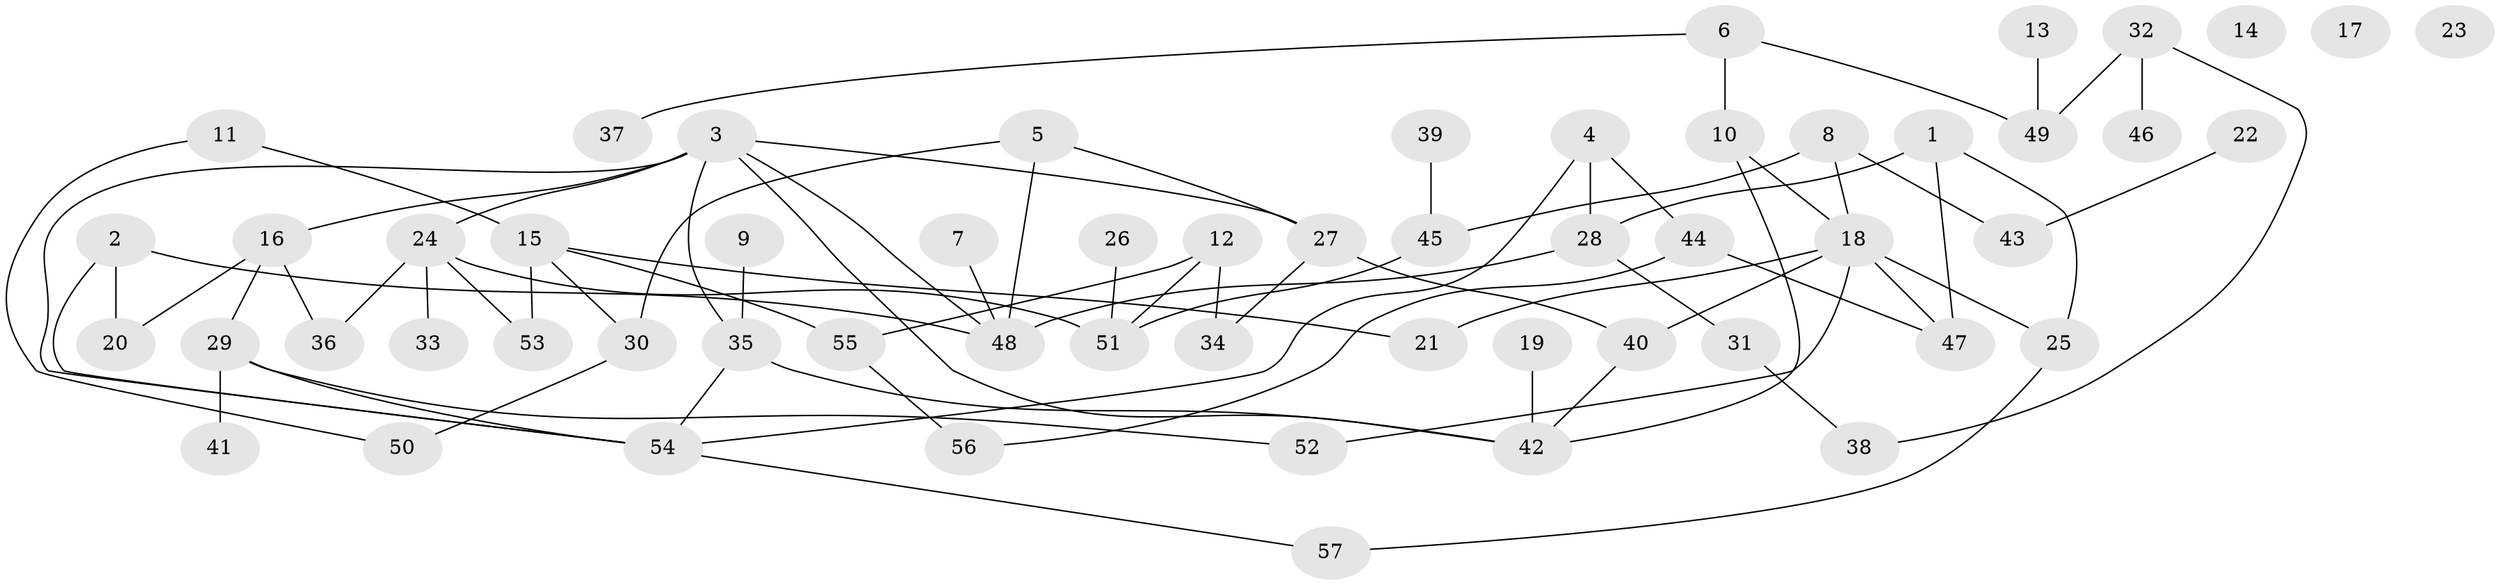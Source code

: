 // Generated by graph-tools (version 1.1) at 2025/00/03/09/25 03:00:48]
// undirected, 57 vertices, 76 edges
graph export_dot {
graph [start="1"]
  node [color=gray90,style=filled];
  1;
  2;
  3;
  4;
  5;
  6;
  7;
  8;
  9;
  10;
  11;
  12;
  13;
  14;
  15;
  16;
  17;
  18;
  19;
  20;
  21;
  22;
  23;
  24;
  25;
  26;
  27;
  28;
  29;
  30;
  31;
  32;
  33;
  34;
  35;
  36;
  37;
  38;
  39;
  40;
  41;
  42;
  43;
  44;
  45;
  46;
  47;
  48;
  49;
  50;
  51;
  52;
  53;
  54;
  55;
  56;
  57;
  1 -- 25;
  1 -- 28;
  1 -- 47;
  2 -- 20;
  2 -- 48;
  2 -- 54;
  3 -- 16;
  3 -- 24;
  3 -- 27;
  3 -- 35;
  3 -- 42;
  3 -- 48;
  3 -- 54;
  4 -- 28;
  4 -- 44;
  4 -- 54;
  5 -- 27;
  5 -- 30;
  5 -- 48;
  6 -- 10;
  6 -- 37;
  6 -- 49;
  7 -- 48;
  8 -- 18;
  8 -- 43;
  8 -- 45;
  9 -- 35;
  10 -- 18;
  10 -- 42;
  11 -- 15;
  11 -- 50;
  12 -- 34;
  12 -- 51;
  12 -- 55;
  13 -- 49;
  15 -- 21;
  15 -- 30;
  15 -- 53;
  15 -- 55;
  16 -- 20;
  16 -- 29;
  16 -- 36;
  18 -- 21;
  18 -- 25;
  18 -- 40;
  18 -- 47;
  18 -- 52;
  19 -- 42;
  22 -- 43;
  24 -- 33;
  24 -- 36;
  24 -- 51;
  24 -- 53;
  25 -- 57;
  26 -- 51;
  27 -- 34;
  27 -- 40;
  28 -- 31;
  28 -- 48;
  29 -- 41;
  29 -- 52;
  29 -- 54;
  30 -- 50;
  31 -- 38;
  32 -- 38;
  32 -- 46;
  32 -- 49;
  35 -- 42;
  35 -- 54;
  39 -- 45;
  40 -- 42;
  44 -- 47;
  44 -- 56;
  45 -- 51;
  54 -- 57;
  55 -- 56;
}
